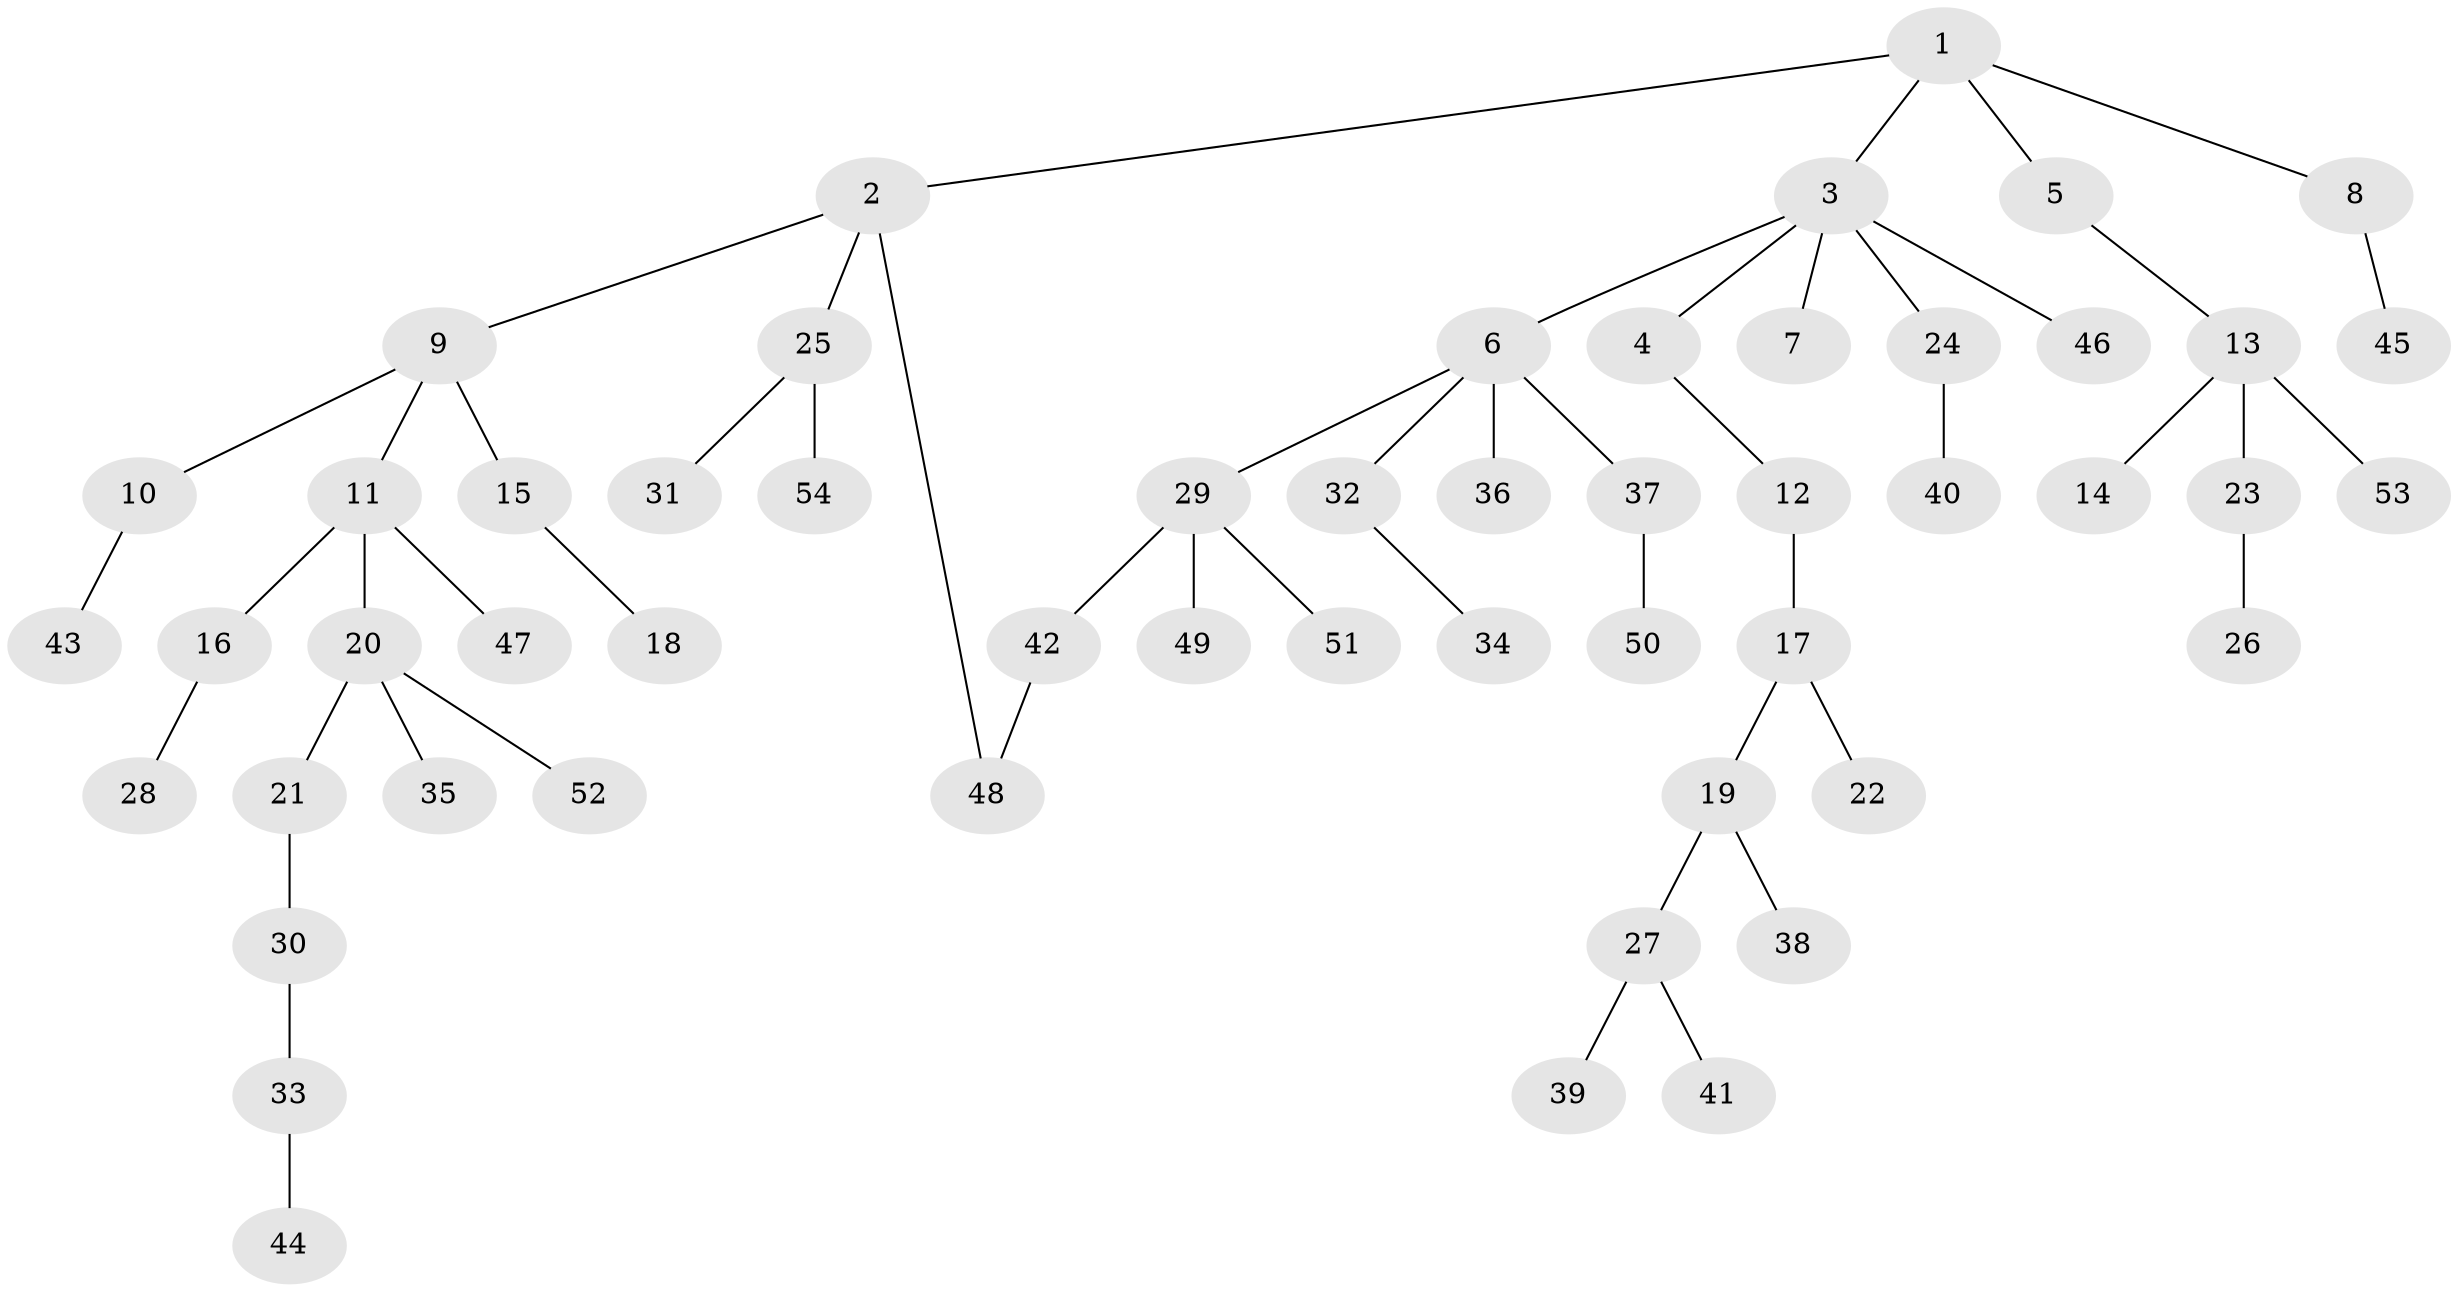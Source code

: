 // coarse degree distribution, {4: 0.10810810810810811, 5: 0.05405405405405406, 6: 0.02702702702702703, 2: 0.16216216216216217, 1: 0.5675675675675675, 3: 0.08108108108108109}
// Generated by graph-tools (version 1.1) at 2025/51/02/27/25 19:51:39]
// undirected, 54 vertices, 54 edges
graph export_dot {
graph [start="1"]
  node [color=gray90,style=filled];
  1;
  2;
  3;
  4;
  5;
  6;
  7;
  8;
  9;
  10;
  11;
  12;
  13;
  14;
  15;
  16;
  17;
  18;
  19;
  20;
  21;
  22;
  23;
  24;
  25;
  26;
  27;
  28;
  29;
  30;
  31;
  32;
  33;
  34;
  35;
  36;
  37;
  38;
  39;
  40;
  41;
  42;
  43;
  44;
  45;
  46;
  47;
  48;
  49;
  50;
  51;
  52;
  53;
  54;
  1 -- 2;
  1 -- 3;
  1 -- 5;
  1 -- 8;
  2 -- 9;
  2 -- 25;
  2 -- 48;
  3 -- 4;
  3 -- 6;
  3 -- 7;
  3 -- 24;
  3 -- 46;
  4 -- 12;
  5 -- 13;
  6 -- 29;
  6 -- 32;
  6 -- 36;
  6 -- 37;
  8 -- 45;
  9 -- 10;
  9 -- 11;
  9 -- 15;
  10 -- 43;
  11 -- 16;
  11 -- 20;
  11 -- 47;
  12 -- 17;
  13 -- 14;
  13 -- 23;
  13 -- 53;
  15 -- 18;
  16 -- 28;
  17 -- 19;
  17 -- 22;
  19 -- 27;
  19 -- 38;
  20 -- 21;
  20 -- 35;
  20 -- 52;
  21 -- 30;
  23 -- 26;
  24 -- 40;
  25 -- 31;
  25 -- 54;
  27 -- 39;
  27 -- 41;
  29 -- 42;
  29 -- 49;
  29 -- 51;
  30 -- 33;
  32 -- 34;
  33 -- 44;
  37 -- 50;
  42 -- 48;
}
